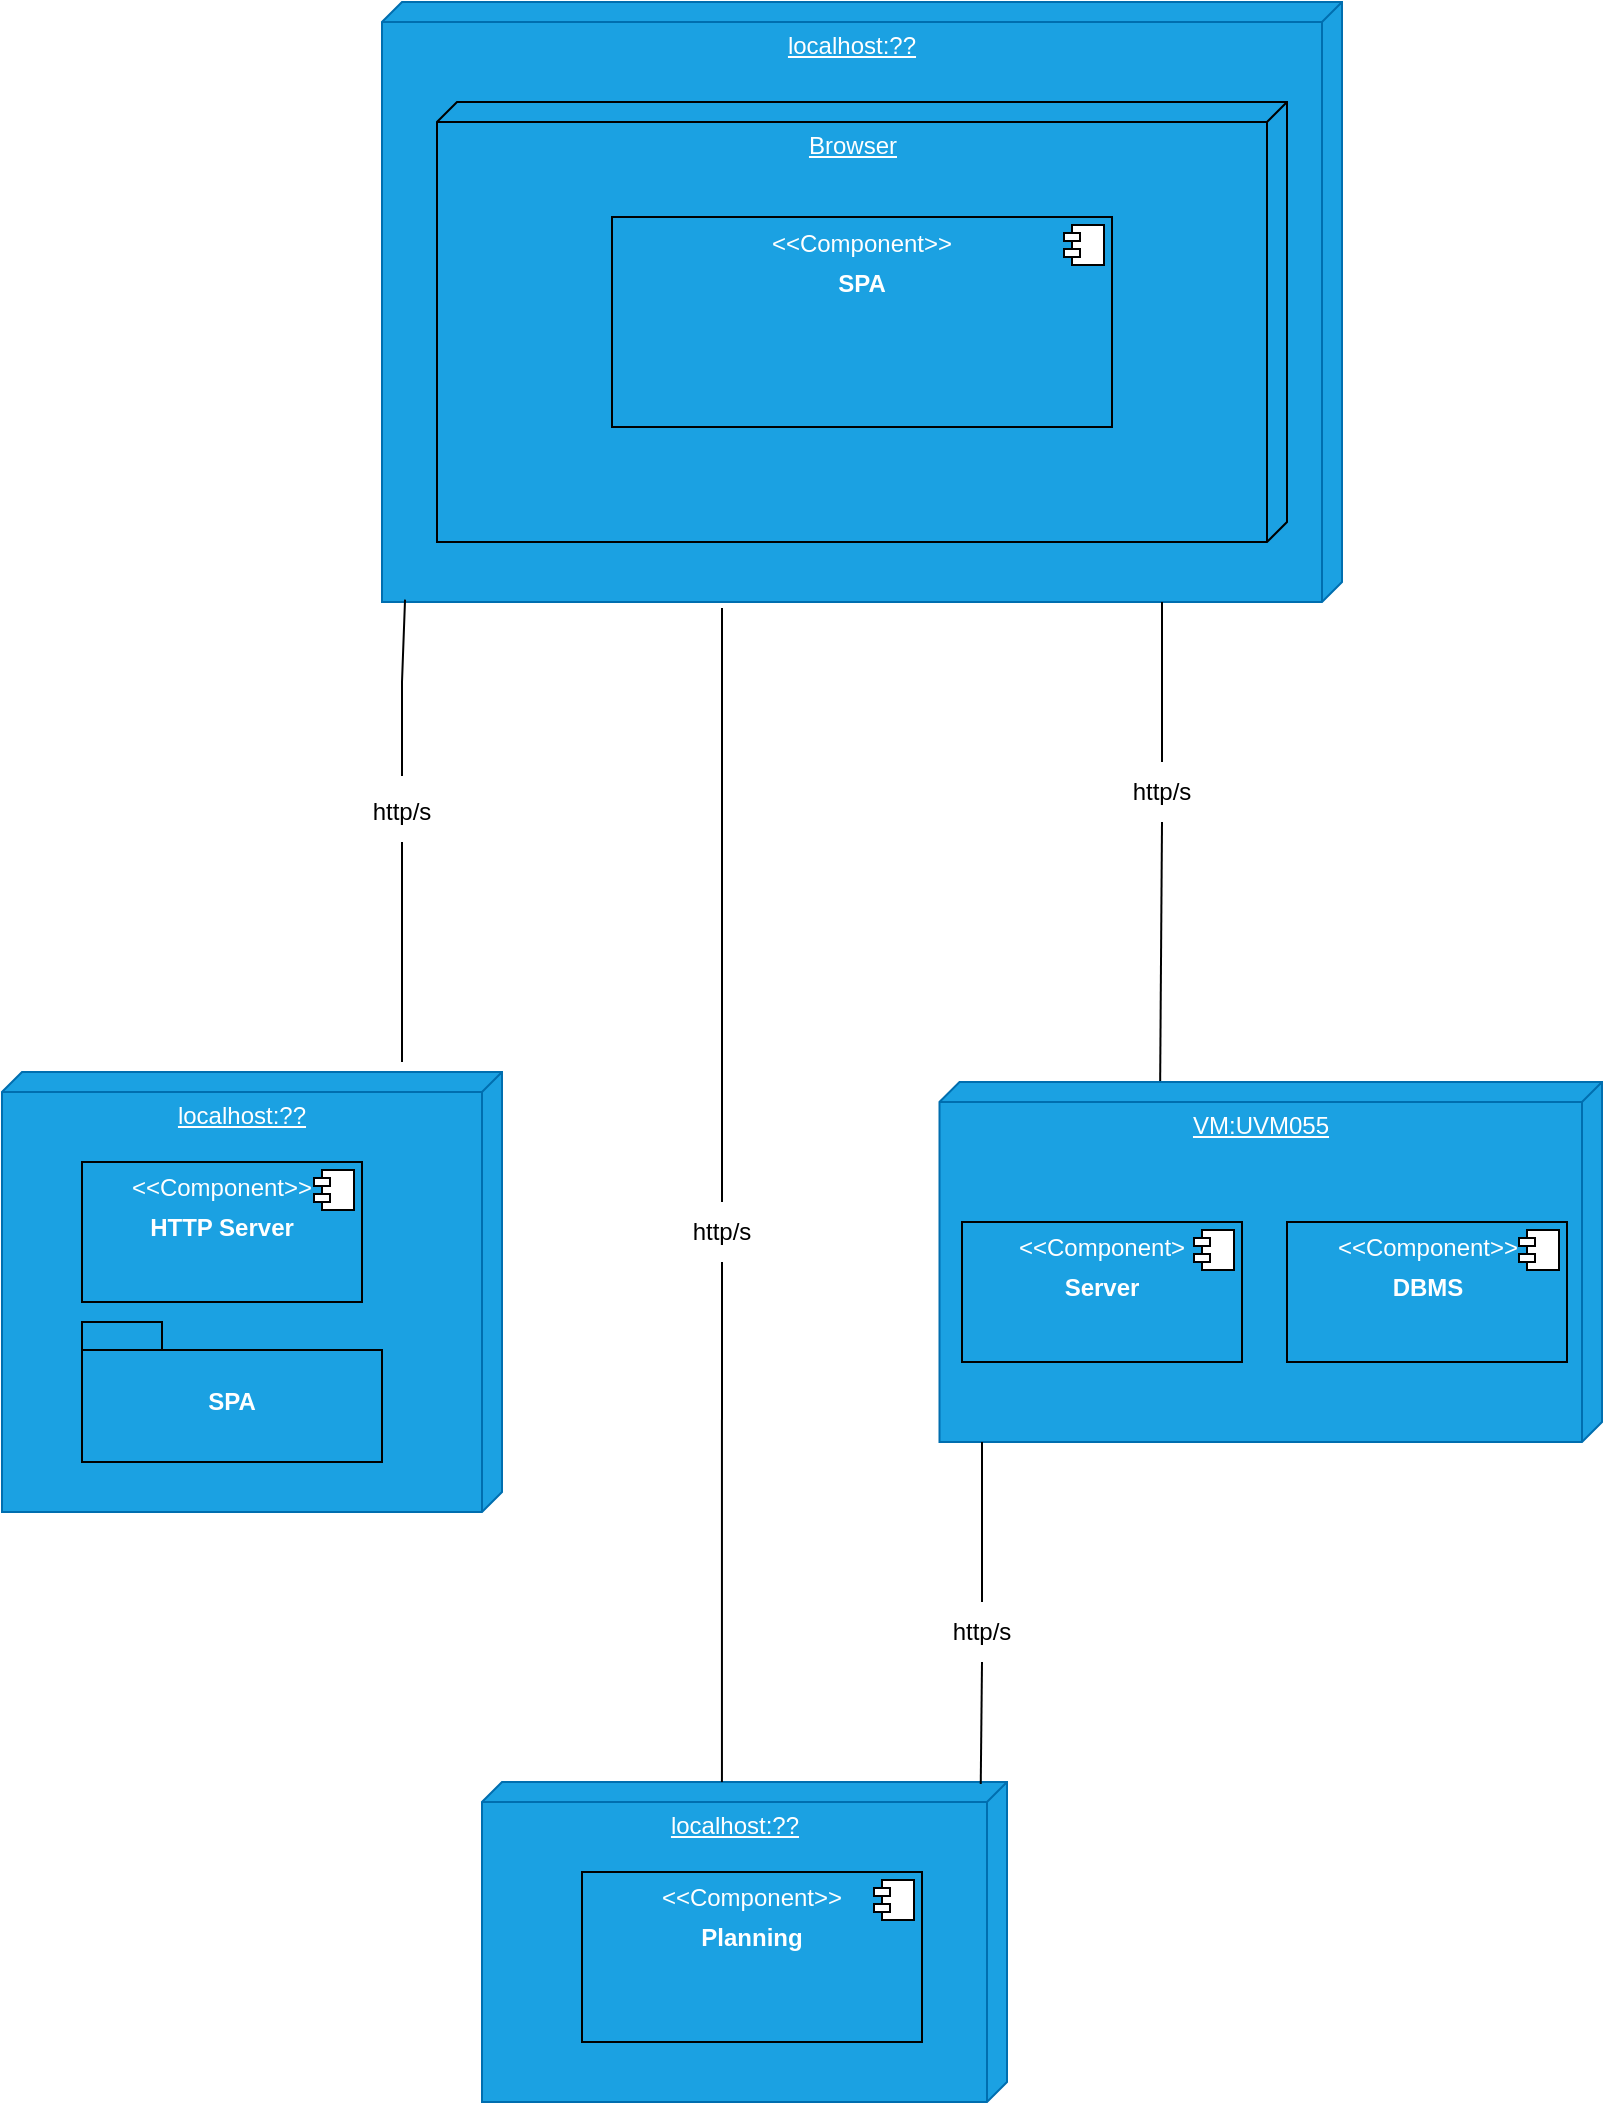 <mxfile version="24.7.17">
  <diagram name="Página-1" id="kKBKMEyVlORLd3pp8Gom">
    <mxGraphModel dx="1793" dy="1045" grid="1" gridSize="10" guides="1" tooltips="1" connect="1" arrows="1" fold="1" page="1" pageScale="1" pageWidth="827" pageHeight="1169" math="0" shadow="0">
      <root>
        <mxCell id="0" />
        <mxCell id="1" parent="0" />
        <mxCell id="rFL1SJs7jFUsXzOqKkRG-39" value="localhost:??" style="verticalAlign=top;align=center;spacingTop=8;spacingLeft=2;spacingRight=12;shape=cube;size=10;direction=south;fontStyle=4;html=1;whiteSpace=wrap;fillColor=#1ba1e2;fontColor=#ffffff;strokeColor=#006EAF;" parent="1" vertex="1">
          <mxGeometry x="190" y="20" width="480" height="300" as="geometry" />
        </mxCell>
        <mxCell id="rFL1SJs7jFUsXzOqKkRG-46" value="localhost:??" style="verticalAlign=top;align=center;spacingTop=8;spacingLeft=2;spacingRight=12;shape=cube;size=10;direction=south;fontStyle=4;html=1;whiteSpace=wrap;fillColor=#1ba1e2;fontColor=#ffffff;strokeColor=#006EAF;" parent="1" vertex="1">
          <mxGeometry x="240" y="910" width="262.5" height="160" as="geometry" />
        </mxCell>
        <mxCell id="rFL1SJs7jFUsXzOqKkRG-53" value="localhost:??" style="verticalAlign=top;align=center;spacingTop=8;spacingLeft=2;spacingRight=12;shape=cube;size=10;direction=south;fontStyle=4;html=1;whiteSpace=wrap;fillColor=#1ba1e2;fontColor=#ffffff;strokeColor=#006EAF;" parent="1" vertex="1">
          <mxGeometry y="555" width="250" height="220" as="geometry" />
        </mxCell>
        <mxCell id="rFL1SJs7jFUsXzOqKkRG-54" value="&lt;p style=&quot;margin:0px;margin-top:6px;text-align:center;&quot;&gt;&amp;lt;&amp;lt;Component&amp;gt;&amp;gt;&lt;/p&gt;&lt;p style=&quot;margin:0px;margin-top:6px;text-align:center;&quot;&gt;&lt;b&gt;Planning&lt;/b&gt;&lt;/p&gt;" style="align=left;overflow=fill;html=1;dropTarget=0;whiteSpace=wrap;fillColor=#1ba1e2;fontColor=#ffffff;strokeColor=default;" parent="1" vertex="1">
          <mxGeometry x="290" y="955" width="170" height="85" as="geometry" />
        </mxCell>
        <mxCell id="rFL1SJs7jFUsXzOqKkRG-55" value="" style="shape=component;jettyWidth=8;jettyHeight=4;" parent="rFL1SJs7jFUsXzOqKkRG-54" vertex="1">
          <mxGeometry x="1" width="20" height="20" relative="1" as="geometry">
            <mxPoint x="-24" y="4" as="offset" />
          </mxGeometry>
        </mxCell>
        <mxCell id="rFL1SJs7jFUsXzOqKkRG-59" value="http/s" style="text;html=1;align=center;verticalAlign=middle;whiteSpace=wrap;rounded=0;" parent="1" vertex="1">
          <mxGeometry x="550" y="400" width="60" height="30" as="geometry" />
        </mxCell>
        <mxCell id="rFL1SJs7jFUsXzOqKkRG-63" value="" style="endArrow=none;html=1;rounded=0;" parent="1" edge="1">
          <mxGeometry width="50" height="50" relative="1" as="geometry">
            <mxPoint x="580" y="400" as="sourcePoint" />
            <mxPoint x="580" y="320" as="targetPoint" />
          </mxGeometry>
        </mxCell>
        <mxCell id="rFL1SJs7jFUsXzOqKkRG-64" value="" style="endArrow=none;html=1;rounded=0;entryX=0.5;entryY=1;entryDx=0;entryDy=0;exitX=0.017;exitY=0.667;exitDx=0;exitDy=0;exitPerimeter=0;" parent="1" target="rFL1SJs7jFUsXzOqKkRG-59" edge="1" source="W9e73ZXiokpKta8JOBZt-1">
          <mxGeometry width="50" height="50" relative="1" as="geometry">
            <mxPoint x="580" y="550" as="sourcePoint" />
            <mxPoint x="479.5" y="440" as="targetPoint" />
          </mxGeometry>
        </mxCell>
        <mxCell id="sd2xaRwGRJdu4WyD6hQX-8" value="&lt;p style=&quot;margin:0px;margin-top:6px;text-align:center;&quot;&gt;&amp;lt;&amp;lt;Component&amp;gt;&amp;gt;&lt;/p&gt;&lt;p style=&quot;margin:0px;margin-top:6px;text-align:center;&quot;&gt;&lt;b&gt;HTTP Server&lt;/b&gt;&lt;/p&gt;" style="align=left;overflow=fill;html=1;dropTarget=0;whiteSpace=wrap;fillColor=#1ba1e2;fontColor=#ffffff;strokeColor=default;" parent="1" vertex="1">
          <mxGeometry x="40" y="600" width="140" height="70" as="geometry" />
        </mxCell>
        <mxCell id="sd2xaRwGRJdu4WyD6hQX-9" value="" style="shape=component;jettyWidth=8;jettyHeight=4;" parent="sd2xaRwGRJdu4WyD6hQX-8" vertex="1">
          <mxGeometry x="1" width="20" height="20" relative="1" as="geometry">
            <mxPoint x="-24" y="4" as="offset" />
          </mxGeometry>
        </mxCell>
        <mxCell id="sd2xaRwGRJdu4WyD6hQX-10" value="SPA" style="shape=folder;fontStyle=1;spacingTop=10;tabWidth=40;tabHeight=14;tabPosition=left;html=1;whiteSpace=wrap;fillColor=#1ba1e2;fontColor=#ffffff;strokeColor=default;" parent="1" vertex="1">
          <mxGeometry x="40" y="680" width="150" height="70" as="geometry" />
        </mxCell>
        <mxCell id="sd2xaRwGRJdu4WyD6hQX-11" value="" style="endArrow=none;html=1;rounded=0;entryX=0.996;entryY=0.976;entryDx=0;entryDy=0;entryPerimeter=0;" parent="1" edge="1" target="rFL1SJs7jFUsXzOqKkRG-39">
          <mxGeometry width="50" height="50" relative="1" as="geometry">
            <mxPoint x="200" y="407" as="sourcePoint" />
            <mxPoint x="330" y="320" as="targetPoint" />
            <Array as="points">
              <mxPoint x="200" y="360" />
            </Array>
          </mxGeometry>
        </mxCell>
        <mxCell id="sd2xaRwGRJdu4WyD6hQX-12" value="http/s" style="text;html=1;align=center;verticalAlign=middle;whiteSpace=wrap;rounded=0;" parent="1" vertex="1">
          <mxGeometry x="170" y="410" width="60" height="30" as="geometry" />
        </mxCell>
        <mxCell id="sd2xaRwGRJdu4WyD6hQX-13" value="" style="endArrow=none;html=1;rounded=0;entryX=0.5;entryY=1;entryDx=0;entryDy=0;" parent="1" edge="1" target="sd2xaRwGRJdu4WyD6hQX-12">
          <mxGeometry width="50" height="50" relative="1" as="geometry">
            <mxPoint x="200" y="550" as="sourcePoint" />
            <mxPoint x="329.5" y="440" as="targetPoint" />
          </mxGeometry>
        </mxCell>
        <mxCell id="W9e73ZXiokpKta8JOBZt-1" value="VM:UVM055" style="verticalAlign=top;align=center;spacingTop=8;spacingLeft=2;spacingRight=12;shape=cube;size=10;direction=south;fontStyle=4;html=1;whiteSpace=wrap;fillColor=#1ba1e2;fontColor=#ffffff;strokeColor=#006EAF;" vertex="1" parent="1">
          <mxGeometry x="468.75" y="560" width="331.25" height="180" as="geometry" />
        </mxCell>
        <mxCell id="rFL1SJs7jFUsXzOqKkRG-47" value="&lt;p style=&quot;margin:0px;margin-top:6px;text-align:center;&quot;&gt;&amp;lt;&amp;lt;Component&amp;gt;&lt;/p&gt;&lt;p style=&quot;margin:0px;margin-top:6px;text-align:center;&quot;&gt;&lt;b&gt;Server&lt;/b&gt;&lt;/p&gt;" style="align=left;overflow=fill;html=1;dropTarget=0;whiteSpace=wrap;fillColor=#1ba1e2;fontColor=#ffffff;strokeColor=default;" parent="1" vertex="1">
          <mxGeometry x="480" y="630" width="140" height="70" as="geometry" />
        </mxCell>
        <mxCell id="rFL1SJs7jFUsXzOqKkRG-48" value="" style="shape=component;jettyWidth=8;jettyHeight=4;" parent="rFL1SJs7jFUsXzOqKkRG-47" vertex="1">
          <mxGeometry x="1" width="20" height="20" relative="1" as="geometry">
            <mxPoint x="-24" y="4" as="offset" />
          </mxGeometry>
        </mxCell>
        <mxCell id="W9e73ZXiokpKta8JOBZt-3" value="&lt;p style=&quot;margin:0px;margin-top:6px;text-align:center;&quot;&gt;&amp;lt;&amp;lt;Component&amp;gt;&amp;gt;&lt;/p&gt;&lt;p style=&quot;margin:0px;margin-top:6px;text-align:center;&quot;&gt;&lt;b&gt;DBMS&lt;/b&gt;&lt;/p&gt;" style="align=left;overflow=fill;html=1;dropTarget=0;whiteSpace=wrap;fillColor=#1ba1e2;fontColor=#ffffff;strokeColor=default;" vertex="1" parent="1">
          <mxGeometry x="642.5" y="630" width="140" height="70" as="geometry" />
        </mxCell>
        <mxCell id="W9e73ZXiokpKta8JOBZt-4" value="" style="shape=component;jettyWidth=8;jettyHeight=4;" vertex="1" parent="W9e73ZXiokpKta8JOBZt-3">
          <mxGeometry x="1" width="20" height="20" relative="1" as="geometry">
            <mxPoint x="-24" y="4" as="offset" />
          </mxGeometry>
        </mxCell>
        <mxCell id="W9e73ZXiokpKta8JOBZt-5" value="Browser" style="verticalAlign=top;align=center;spacingTop=8;spacingLeft=2;spacingRight=12;shape=cube;size=10;direction=south;fontStyle=4;html=1;whiteSpace=wrap;fillColor=#1ba1e2;fontColor=#ffffff;strokeColor=default;" vertex="1" parent="1">
          <mxGeometry x="217.5" y="70" width="425" height="220" as="geometry" />
        </mxCell>
        <mxCell id="W9e73ZXiokpKta8JOBZt-6" value="&lt;p style=&quot;margin:0px;margin-top:6px;text-align:center;&quot;&gt;&amp;lt;&amp;lt;Component&amp;gt;&amp;gt;&lt;/p&gt;&lt;p style=&quot;margin:0px;margin-top:6px;text-align:center;&quot;&gt;&lt;b&gt;SPA&lt;/b&gt;&lt;/p&gt;" style="align=left;overflow=fill;html=1;dropTarget=0;whiteSpace=wrap;fillColor=#1ba1e2;fontColor=#ffffff;strokeColor=default;" vertex="1" parent="1">
          <mxGeometry x="305" y="127.5" width="250" height="105" as="geometry" />
        </mxCell>
        <mxCell id="W9e73ZXiokpKta8JOBZt-7" value="" style="shape=component;jettyWidth=8;jettyHeight=4;" vertex="1" parent="W9e73ZXiokpKta8JOBZt-6">
          <mxGeometry x="1" width="20" height="20" relative="1" as="geometry">
            <mxPoint x="-24" y="4" as="offset" />
          </mxGeometry>
        </mxCell>
        <mxCell id="W9e73ZXiokpKta8JOBZt-9" value="http/s" style="text;html=1;align=center;verticalAlign=middle;whiteSpace=wrap;rounded=0;" vertex="1" parent="1">
          <mxGeometry x="330" y="620" width="60" height="30" as="geometry" />
        </mxCell>
        <mxCell id="W9e73ZXiokpKta8JOBZt-10" value="" style="endArrow=none;html=1;rounded=0;exitX=0.5;exitY=0;exitDx=0;exitDy=0;" edge="1" parent="1" source="W9e73ZXiokpKta8JOBZt-9">
          <mxGeometry width="50" height="50" relative="1" as="geometry">
            <mxPoint x="593.97" y="410.96" as="sourcePoint" />
            <mxPoint x="360" y="323" as="targetPoint" />
          </mxGeometry>
        </mxCell>
        <mxCell id="W9e73ZXiokpKta8JOBZt-11" value="" style="endArrow=none;html=1;rounded=0;entryX=0.5;entryY=1;entryDx=0;entryDy=0;exitX=0;exitY=0.543;exitDx=0;exitDy=0;exitPerimeter=0;" edge="1" parent="1" target="W9e73ZXiokpKta8JOBZt-9" source="rFL1SJs7jFUsXzOqKkRG-46">
          <mxGeometry width="50" height="50" relative="1" as="geometry">
            <mxPoint x="359.995" y="820" as="sourcePoint" />
            <mxPoint x="493.47" y="450.96" as="targetPoint" />
          </mxGeometry>
        </mxCell>
        <mxCell id="W9e73ZXiokpKta8JOBZt-12" value="" style="endArrow=none;html=1;rounded=0;exitX=0.5;exitY=0;exitDx=0;exitDy=0;" edge="1" parent="1" source="W9e73ZXiokpKta8JOBZt-13">
          <mxGeometry width="50" height="50" relative="1" as="geometry">
            <mxPoint x="490" y="770" as="sourcePoint" />
            <mxPoint x="490" y="740" as="targetPoint" />
          </mxGeometry>
        </mxCell>
        <mxCell id="W9e73ZXiokpKta8JOBZt-13" value="http/s" style="text;html=1;align=center;verticalAlign=middle;whiteSpace=wrap;rounded=0;" vertex="1" parent="1">
          <mxGeometry x="460" y="820" width="60" height="30" as="geometry" />
        </mxCell>
        <mxCell id="W9e73ZXiokpKta8JOBZt-14" value="" style="endArrow=none;html=1;rounded=0;entryX=0.006;entryY=0.05;entryDx=0;entryDy=0;entryPerimeter=0;exitX=0.5;exitY=1;exitDx=0;exitDy=0;" edge="1" parent="1" source="W9e73ZXiokpKta8JOBZt-13" target="rFL1SJs7jFUsXzOqKkRG-46">
          <mxGeometry width="50" height="50" relative="1" as="geometry">
            <mxPoint x="490" y="790" as="sourcePoint" />
            <mxPoint x="590" y="440" as="targetPoint" />
          </mxGeometry>
        </mxCell>
      </root>
    </mxGraphModel>
  </diagram>
</mxfile>
